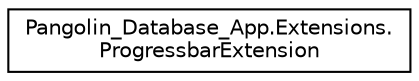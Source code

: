 digraph "Graphical Class Hierarchy"
{
 // LATEX_PDF_SIZE
  edge [fontname="Helvetica",fontsize="10",labelfontname="Helvetica",labelfontsize="10"];
  node [fontname="Helvetica",fontsize="10",shape=record];
  rankdir="LR";
  Node0 [label="Pangolin_Database_App.Extensions.\lProgressbarExtension",height=0.2,width=0.4,color="black", fillcolor="white", style="filled",URL="$class_pangolin___database___app_1_1_extensions_1_1_progressbar_extension.html",tooltip="This class has a extension method for the progressbar for smooth loading"];
}
